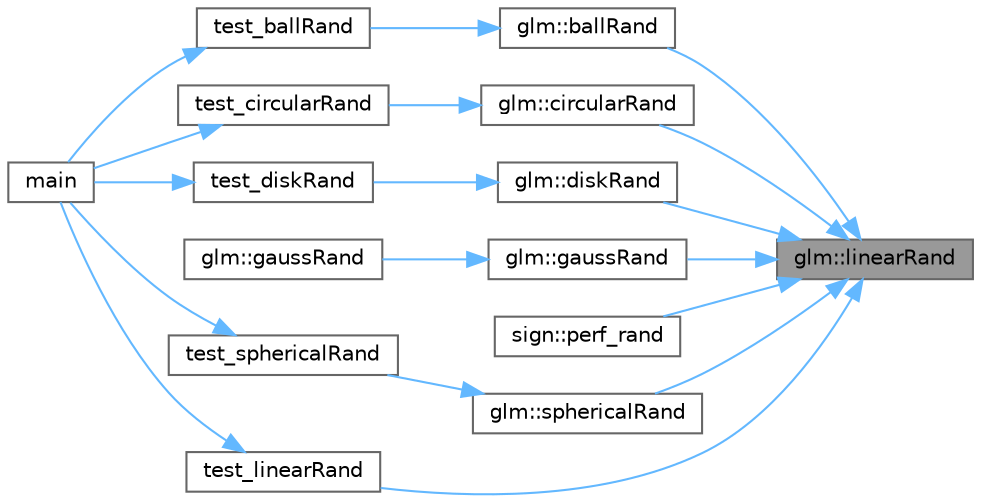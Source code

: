 digraph "glm::linearRand"
{
 // LATEX_PDF_SIZE
  bgcolor="transparent";
  edge [fontname=Helvetica,fontsize=10,labelfontname=Helvetica,labelfontsize=10];
  node [fontname=Helvetica,fontsize=10,shape=box,height=0.2,width=0.4];
  rankdir="RL";
  Node1 [id="Node000001",label="glm::linearRand",height=0.2,width=0.4,color="gray40", fillcolor="grey60", style="filled", fontcolor="black",tooltip=" "];
  Node1 -> Node2 [id="edge35_Node000001_Node000002",dir="back",color="steelblue1",style="solid",tooltip=" "];
  Node2 [id="Node000002",label="glm::ballRand",height=0.2,width=0.4,color="grey40", fillcolor="white", style="filled",URL="$group__gtc__random.html#gaee9e73396e6d094699de6684ea17ce3c",tooltip=" "];
  Node2 -> Node3 [id="edge36_Node000002_Node000003",dir="back",color="steelblue1",style="solid",tooltip=" "];
  Node3 [id="Node000003",label="test_ballRand",height=0.2,width=0.4,color="grey40", fillcolor="white", style="filled",URL="$_classes_2lib_2glm_2test_2gtc_2gtc__random_8cpp.html#a02ee607ad3f9596c3ac5bd9c44787162",tooltip=" "];
  Node3 -> Node4 [id="edge37_Node000003_Node000004",dir="back",color="steelblue1",style="solid",tooltip=" "];
  Node4 [id="Node000004",label="main",height=0.2,width=0.4,color="grey40", fillcolor="white", style="filled",URL="$_classes_2lib_2glm_2test_2gtc_2gtc__random_8cpp.html#ae66f6b31b5ad750f1fe042a706a4e3d4",tooltip=" "];
  Node1 -> Node5 [id="edge38_Node000001_Node000005",dir="back",color="steelblue1",style="solid",tooltip=" "];
  Node5 [id="Node000005",label="glm::circularRand",height=0.2,width=0.4,color="grey40", fillcolor="white", style="filled",URL="$group__gtc__random.html#gaed9dfacc8a20e691e22aafa944b1d3bf",tooltip=" "];
  Node5 -> Node6 [id="edge39_Node000005_Node000006",dir="back",color="steelblue1",style="solid",tooltip=" "];
  Node6 [id="Node000006",label="test_circularRand",height=0.2,width=0.4,color="grey40", fillcolor="white", style="filled",URL="$_classes_2lib_2glm_2test_2gtc_2gtc__random_8cpp.html#ae6b5544a0ff85d1ff3a43dee616d6203",tooltip=" "];
  Node6 -> Node4 [id="edge40_Node000006_Node000004",dir="back",color="steelblue1",style="solid",tooltip=" "];
  Node1 -> Node7 [id="edge41_Node000001_Node000007",dir="back",color="steelblue1",style="solid",tooltip=" "];
  Node7 [id="Node000007",label="glm::diskRand",height=0.2,width=0.4,color="grey40", fillcolor="white", style="filled",URL="$group__gtc__random.html#ga5d06c2fa63362899b6b3b92fd7574b84",tooltip=" "];
  Node7 -> Node8 [id="edge42_Node000007_Node000008",dir="back",color="steelblue1",style="solid",tooltip=" "];
  Node8 [id="Node000008",label="test_diskRand",height=0.2,width=0.4,color="grey40", fillcolor="white", style="filled",URL="$_classes_2lib_2glm_2test_2gtc_2gtc__random_8cpp.html#af14c753a78eb16c86dafa5e712e9f9f1",tooltip=" "];
  Node8 -> Node4 [id="edge43_Node000008_Node000004",dir="back",color="steelblue1",style="solid",tooltip=" "];
  Node1 -> Node9 [id="edge44_Node000001_Node000009",dir="back",color="steelblue1",style="solid",tooltip=" "];
  Node9 [id="Node000009",label="glm::gaussRand",height=0.2,width=0.4,color="grey40", fillcolor="white", style="filled",URL="$group__gtc__random.html#ga5193a83e49e4fdc5652c084711083574",tooltip=" "];
  Node9 -> Node10 [id="edge45_Node000009_Node000010",dir="back",color="steelblue1",style="solid",tooltip=" "];
  Node10 [id="Node000010",label="glm::gaussRand",height=0.2,width=0.4,color="grey40", fillcolor="white", style="filled",URL="$namespaceglm.html#ad59a52aa316a909d504853b1e54311f2",tooltip=" "];
  Node1 -> Node11 [id="edge46_Node000001_Node000011",dir="back",color="steelblue1",style="solid",tooltip=" "];
  Node11 [id="Node000011",label="sign::perf_rand",height=0.2,width=0.4,color="grey40", fillcolor="white", style="filled",URL="$namespacesign.html#ac7acfa07ff3f1c0202a11f02ce9e86f3",tooltip=" "];
  Node1 -> Node12 [id="edge47_Node000001_Node000012",dir="back",color="steelblue1",style="solid",tooltip=" "];
  Node12 [id="Node000012",label="glm::sphericalRand",height=0.2,width=0.4,color="grey40", fillcolor="white", style="filled",URL="$group__gtc__random.html#ga33e342051ba8122d91ec76b8a240d6e4",tooltip=" "];
  Node12 -> Node13 [id="edge48_Node000012_Node000013",dir="back",color="steelblue1",style="solid",tooltip=" "];
  Node13 [id="Node000013",label="test_sphericalRand",height=0.2,width=0.4,color="grey40", fillcolor="white", style="filled",URL="$_classes_2lib_2glm_2test_2gtc_2gtc__random_8cpp.html#ae8b5e11037426c4d8a4d4c18ed76201e",tooltip=" "];
  Node13 -> Node4 [id="edge49_Node000013_Node000004",dir="back",color="steelblue1",style="solid",tooltip=" "];
  Node1 -> Node14 [id="edge50_Node000001_Node000014",dir="back",color="steelblue1",style="solid",tooltip=" "];
  Node14 [id="Node000014",label="test_linearRand",height=0.2,width=0.4,color="grey40", fillcolor="white", style="filled",URL="$_classes_2lib_2glm_2test_2gtc_2gtc__random_8cpp.html#a1d17f02ae626f45e2adaf6f48657d16e",tooltip=" "];
  Node14 -> Node4 [id="edge51_Node000014_Node000004",dir="back",color="steelblue1",style="solid",tooltip=" "];
}
